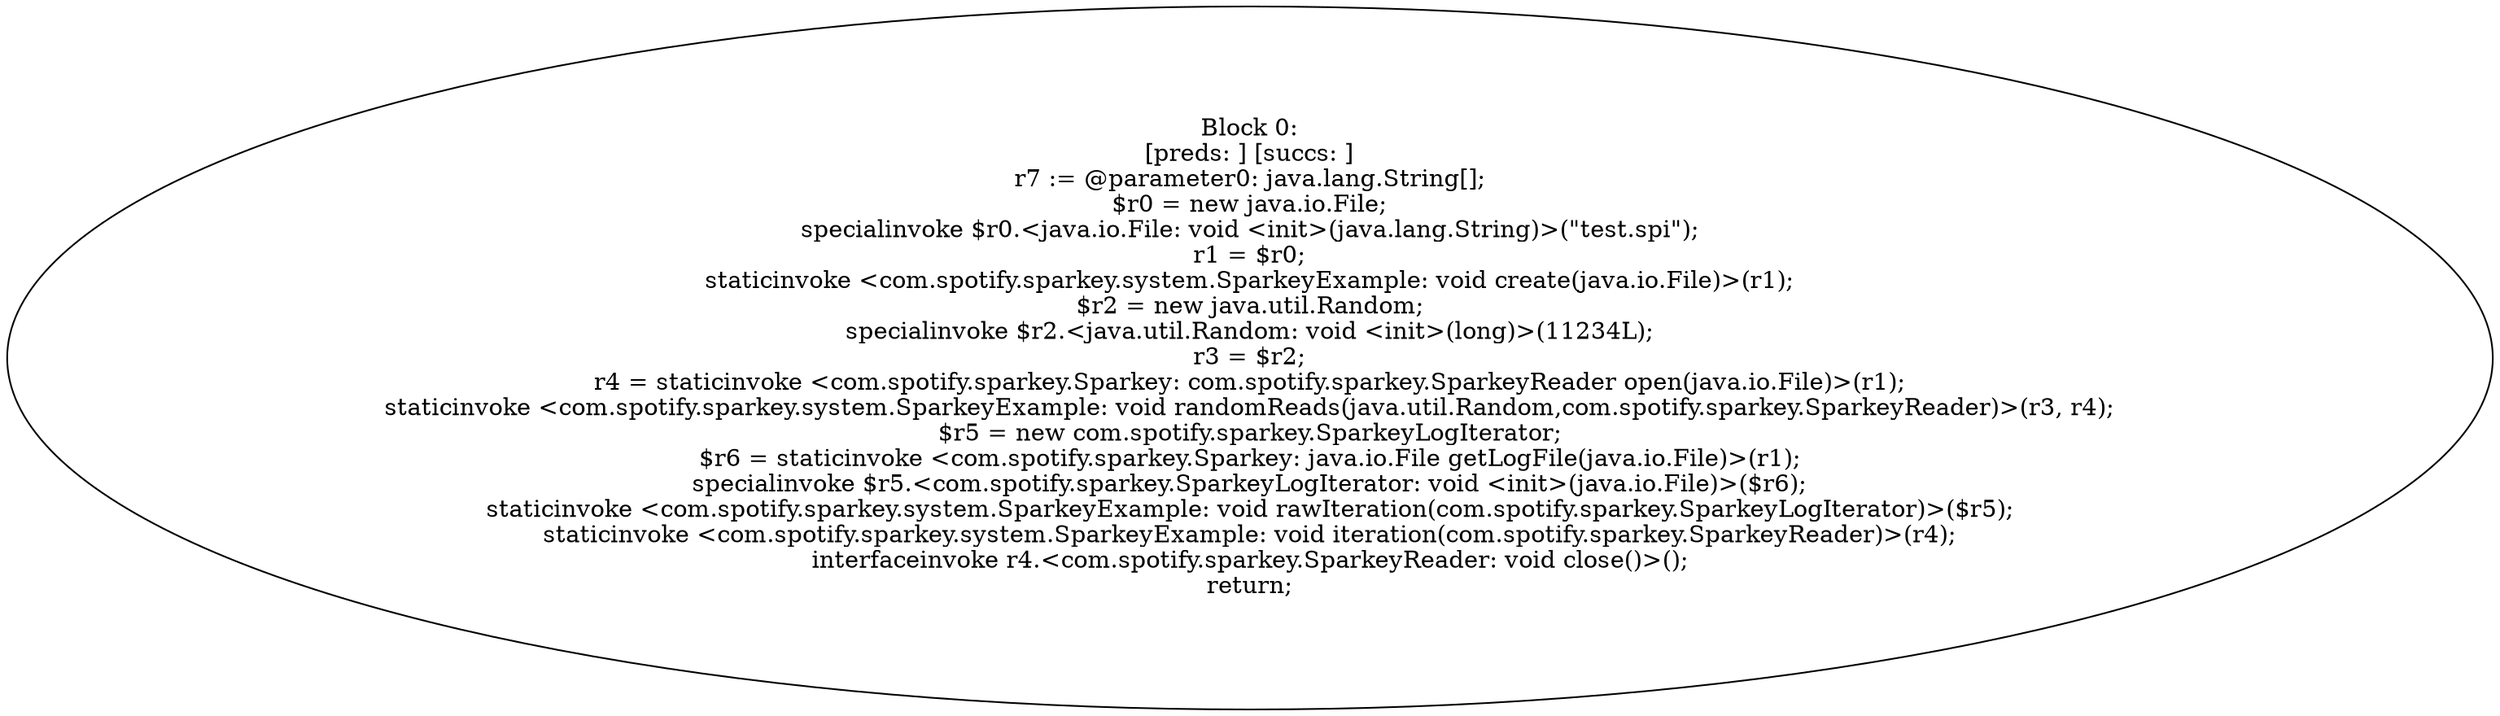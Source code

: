 digraph "unitGraph" {
    "Block 0:
[preds: ] [succs: ]
r7 := @parameter0: java.lang.String[];
$r0 = new java.io.File;
specialinvoke $r0.<java.io.File: void <init>(java.lang.String)>(\"test.spi\");
r1 = $r0;
staticinvoke <com.spotify.sparkey.system.SparkeyExample: void create(java.io.File)>(r1);
$r2 = new java.util.Random;
specialinvoke $r2.<java.util.Random: void <init>(long)>(11234L);
r3 = $r2;
r4 = staticinvoke <com.spotify.sparkey.Sparkey: com.spotify.sparkey.SparkeyReader open(java.io.File)>(r1);
staticinvoke <com.spotify.sparkey.system.SparkeyExample: void randomReads(java.util.Random,com.spotify.sparkey.SparkeyReader)>(r3, r4);
$r5 = new com.spotify.sparkey.SparkeyLogIterator;
$r6 = staticinvoke <com.spotify.sparkey.Sparkey: java.io.File getLogFile(java.io.File)>(r1);
specialinvoke $r5.<com.spotify.sparkey.SparkeyLogIterator: void <init>(java.io.File)>($r6);
staticinvoke <com.spotify.sparkey.system.SparkeyExample: void rawIteration(com.spotify.sparkey.SparkeyLogIterator)>($r5);
staticinvoke <com.spotify.sparkey.system.SparkeyExample: void iteration(com.spotify.sparkey.SparkeyReader)>(r4);
interfaceinvoke r4.<com.spotify.sparkey.SparkeyReader: void close()>();
return;
"
}
